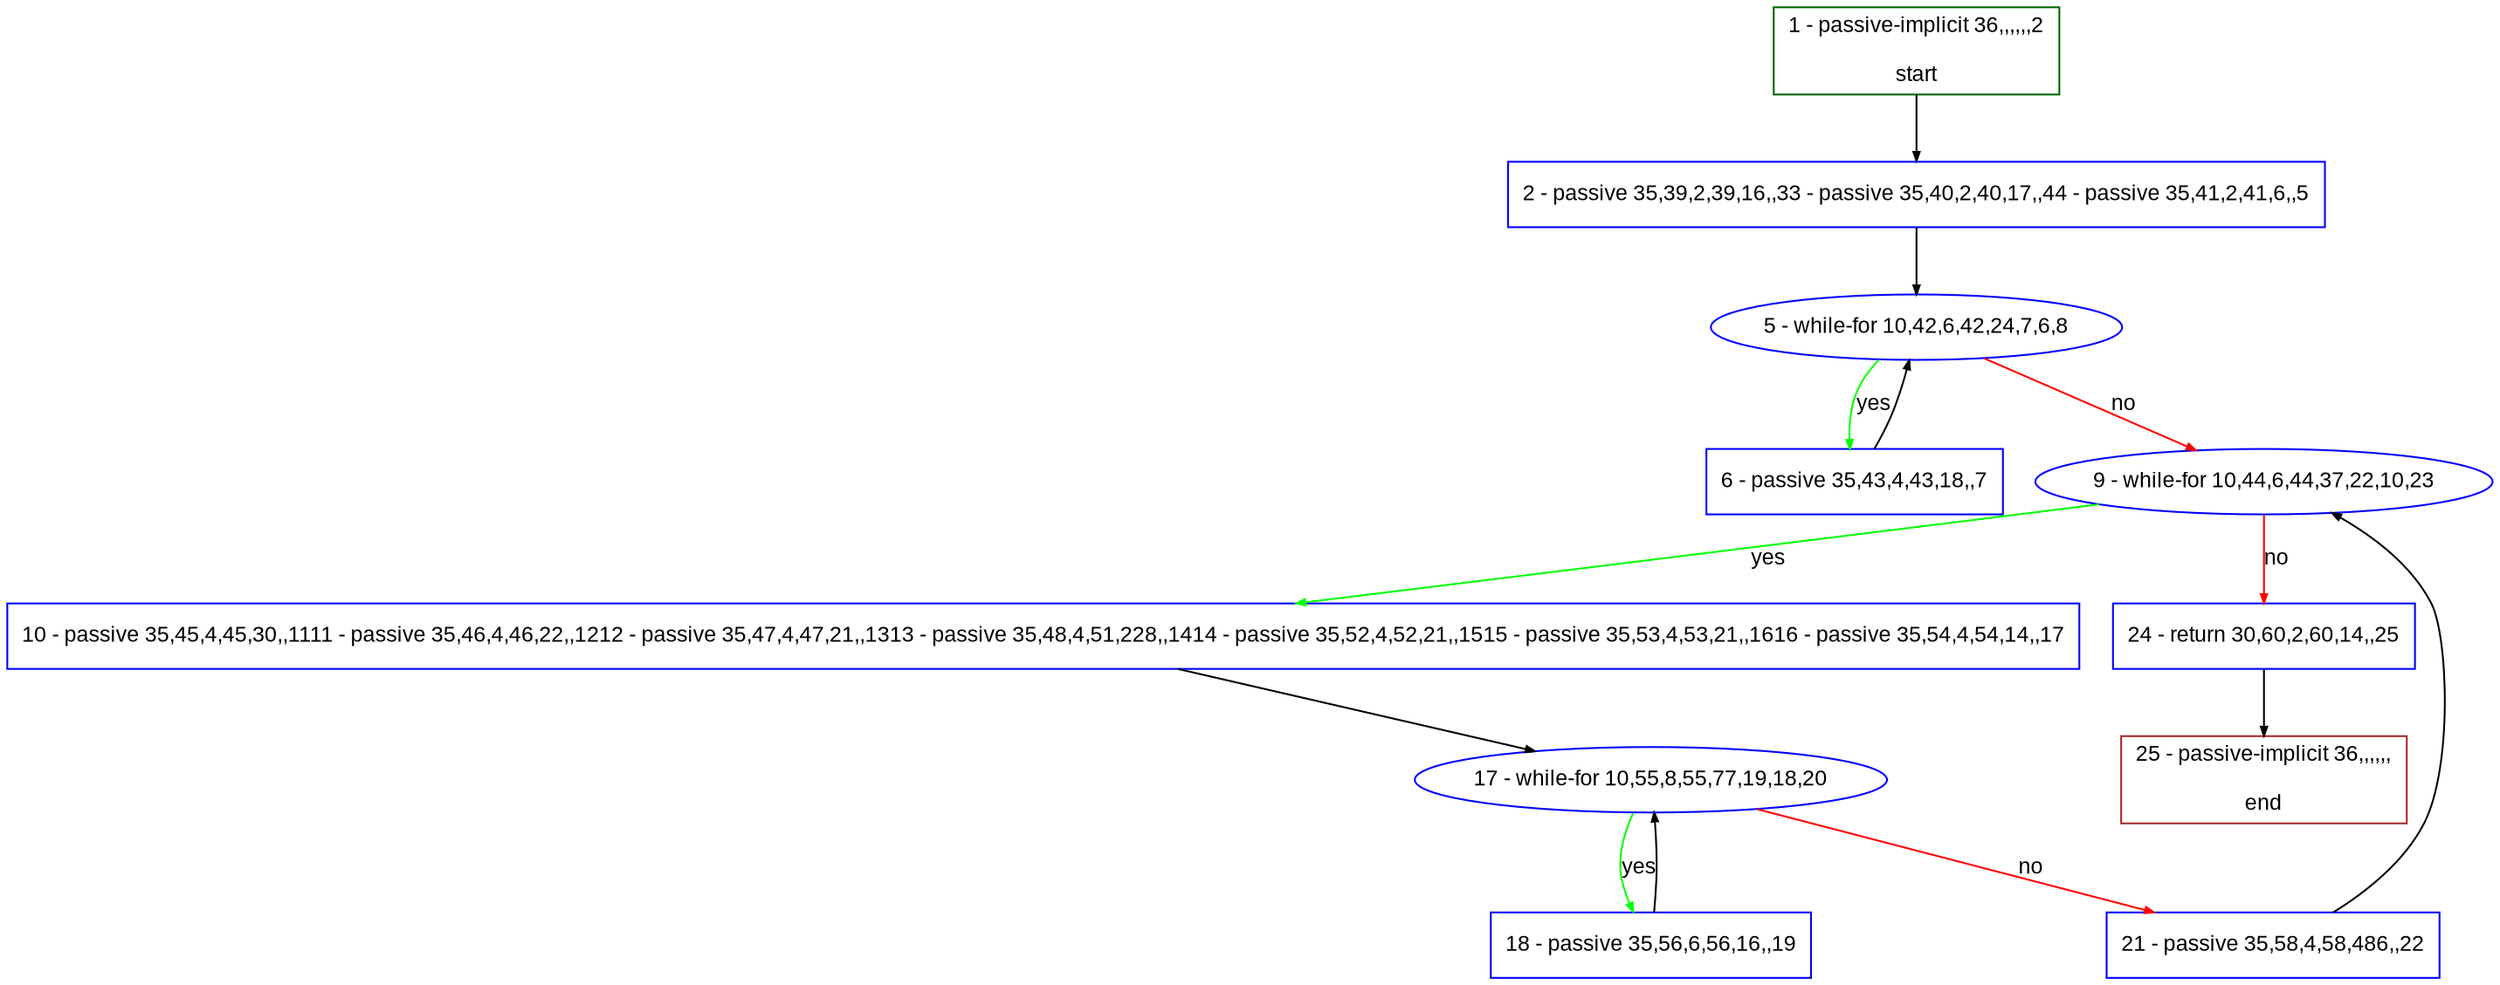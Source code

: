 digraph "" {
  graph [pack="true", label="", fontsize="12", packmode="clust", fontname="Arial", fillcolor="#FFFFCC", bgcolor="white", style="rounded,filled", compound="true"];
  node [node_initialized="no", label="", color="grey", fontsize="12", fillcolor="white", fontname="Arial", style="filled", shape="rectangle", compound="true", fixedsize="false"];
  edge [fontcolor="black", arrowhead="normal", arrowtail="none", arrowsize="0.5", ltail="", label="", color="black", fontsize="12", lhead="", fontname="Arial", dir="forward", compound="true"];
  __N1 [label="2 - passive 35,39,2,39,16,,33 - passive 35,40,2,40,17,,44 - passive 35,41,2,41,6,,5", color="#0000ff", fillcolor="#ffffff", style="filled", shape="box"];
  __N2 [label="1 - passive-implicit 36,,,,,,2\n\nstart", color="#006400", fillcolor="#ffffff", style="filled", shape="box"];
  __N3 [label="5 - while-for 10,42,6,42,24,7,6,8", color="#0000ff", fillcolor="#ffffff", style="filled", shape="oval"];
  __N4 [label="6 - passive 35,43,4,43,18,,7", color="#0000ff", fillcolor="#ffffff", style="filled", shape="box"];
  __N5 [label="9 - while-for 10,44,6,44,37,22,10,23", color="#0000ff", fillcolor="#ffffff", style="filled", shape="oval"];
  __N6 [label="10 - passive 35,45,4,45,30,,1111 - passive 35,46,4,46,22,,1212 - passive 35,47,4,47,21,,1313 - passive 35,48,4,51,228,,1414 - passive 35,52,4,52,21,,1515 - passive 35,53,4,53,21,,1616 - passive 35,54,4,54,14,,17", color="#0000ff", fillcolor="#ffffff", style="filled", shape="box"];
  __N7 [label="24 - return 30,60,2,60,14,,25", color="#0000ff", fillcolor="#ffffff", style="filled", shape="box"];
  __N8 [label="17 - while-for 10,55,8,55,77,19,18,20", color="#0000ff", fillcolor="#ffffff", style="filled", shape="oval"];
  __N9 [label="18 - passive 35,56,6,56,16,,19", color="#0000ff", fillcolor="#ffffff", style="filled", shape="box"];
  __N10 [label="21 - passive 35,58,4,58,486,,22", color="#0000ff", fillcolor="#ffffff", style="filled", shape="box"];
  __N11 [label="25 - passive-implicit 36,,,,,,\n\nend", color="#a52a2a", fillcolor="#ffffff", style="filled", shape="box"];
  __N2 -> __N1 [arrowhead="normal", arrowtail="none", color="#000000", label="", dir="forward"];
  __N1 -> __N3 [arrowhead="normal", arrowtail="none", color="#000000", label="", dir="forward"];
  __N3 -> __N4 [arrowhead="normal", arrowtail="none", color="#00ff00", label="yes", dir="forward"];
  __N4 -> __N3 [arrowhead="normal", arrowtail="none", color="#000000", label="", dir="forward"];
  __N3 -> __N5 [arrowhead="normal", arrowtail="none", color="#ff0000", label="no", dir="forward"];
  __N5 -> __N6 [arrowhead="normal", arrowtail="none", color="#00ff00", label="yes", dir="forward"];
  __N5 -> __N7 [arrowhead="normal", arrowtail="none", color="#ff0000", label="no", dir="forward"];
  __N6 -> __N8 [arrowhead="normal", arrowtail="none", color="#000000", label="", dir="forward"];
  __N8 -> __N9 [arrowhead="normal", arrowtail="none", color="#00ff00", label="yes", dir="forward"];
  __N9 -> __N8 [arrowhead="normal", arrowtail="none", color="#000000", label="", dir="forward"];
  __N8 -> __N10 [arrowhead="normal", arrowtail="none", color="#ff0000", label="no", dir="forward"];
  __N10 -> __N5 [arrowhead="normal", arrowtail="none", color="#000000", label="", dir="forward"];
  __N7 -> __N11 [arrowhead="normal", arrowtail="none", color="#000000", label="", dir="forward"];
}
